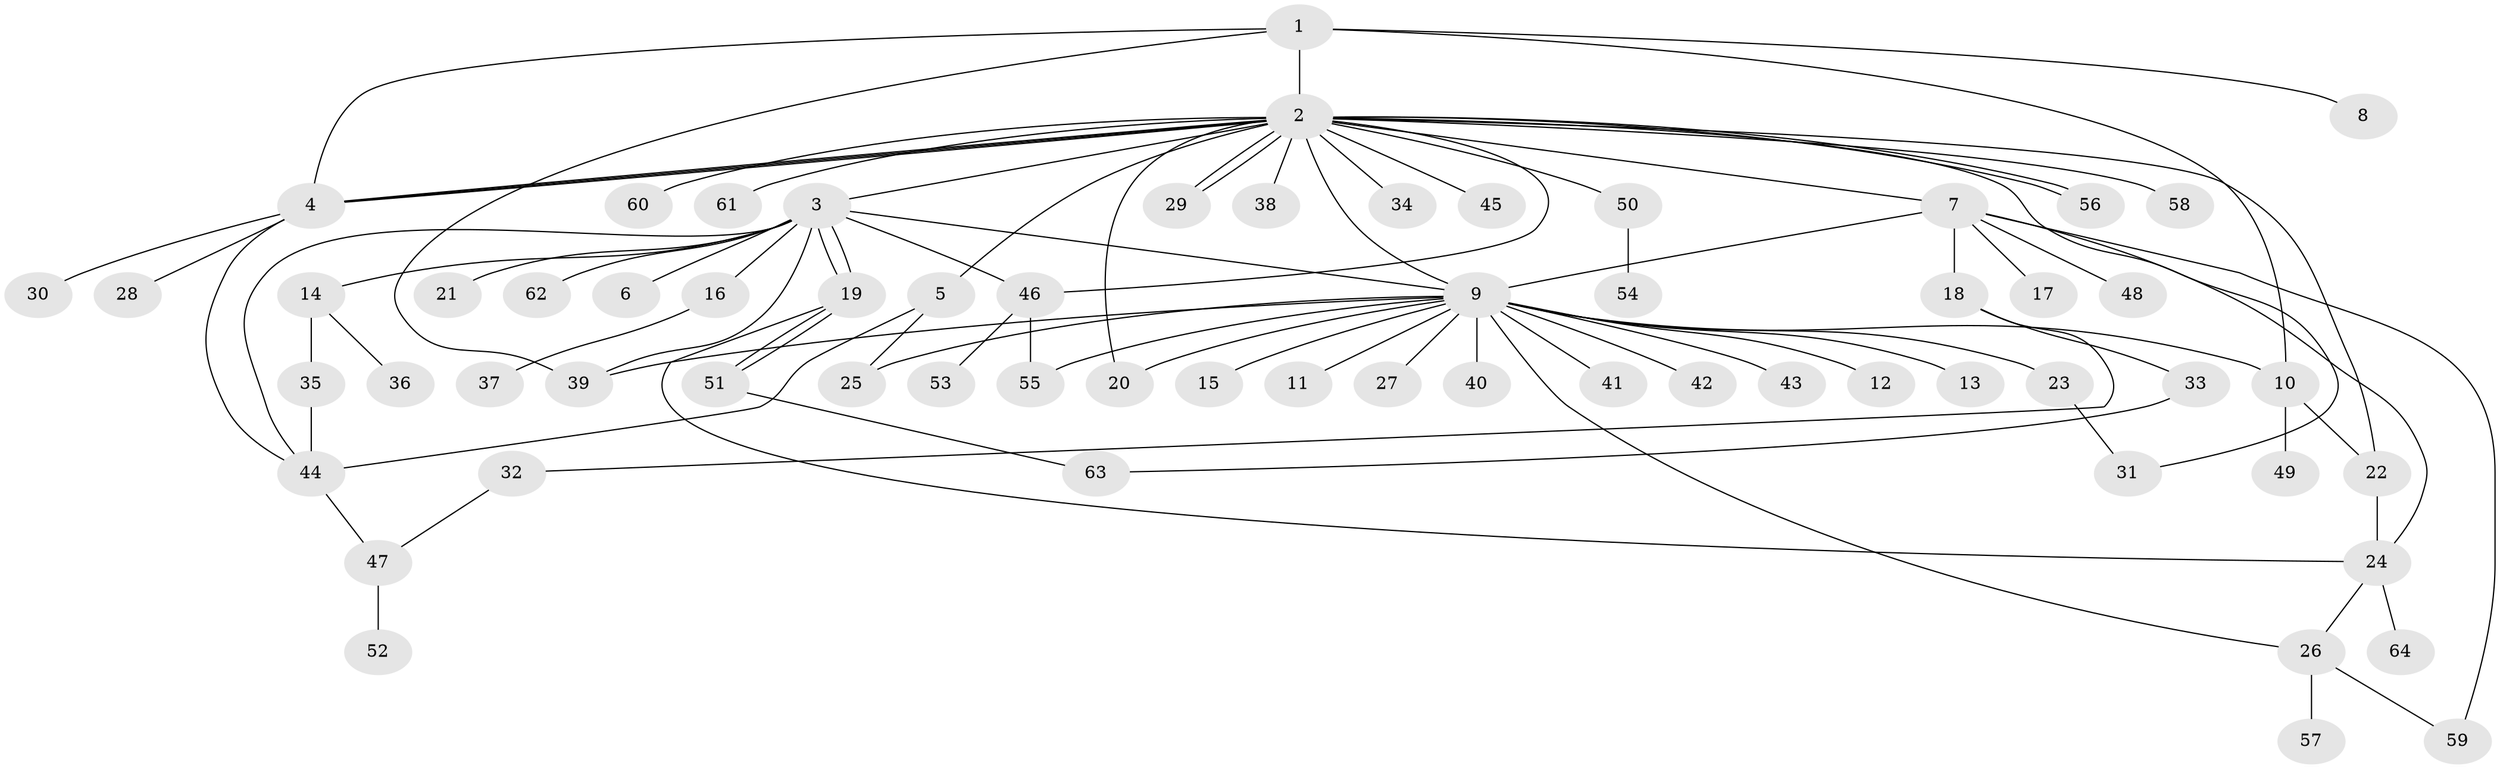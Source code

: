 // Generated by graph-tools (version 1.1) at 2025/14/03/09/25 04:14:33]
// undirected, 64 vertices, 90 edges
graph export_dot {
graph [start="1"]
  node [color=gray90,style=filled];
  1;
  2;
  3;
  4;
  5;
  6;
  7;
  8;
  9;
  10;
  11;
  12;
  13;
  14;
  15;
  16;
  17;
  18;
  19;
  20;
  21;
  22;
  23;
  24;
  25;
  26;
  27;
  28;
  29;
  30;
  31;
  32;
  33;
  34;
  35;
  36;
  37;
  38;
  39;
  40;
  41;
  42;
  43;
  44;
  45;
  46;
  47;
  48;
  49;
  50;
  51;
  52;
  53;
  54;
  55;
  56;
  57;
  58;
  59;
  60;
  61;
  62;
  63;
  64;
  1 -- 2;
  1 -- 4;
  1 -- 8;
  1 -- 10;
  1 -- 39;
  2 -- 3;
  2 -- 4;
  2 -- 4;
  2 -- 4;
  2 -- 5;
  2 -- 7;
  2 -- 9;
  2 -- 20;
  2 -- 22;
  2 -- 29;
  2 -- 29;
  2 -- 31;
  2 -- 34;
  2 -- 38;
  2 -- 45;
  2 -- 46;
  2 -- 50;
  2 -- 56;
  2 -- 56;
  2 -- 58;
  2 -- 60;
  2 -- 61;
  3 -- 6;
  3 -- 9;
  3 -- 14;
  3 -- 16;
  3 -- 19;
  3 -- 19;
  3 -- 21;
  3 -- 39;
  3 -- 44;
  3 -- 46;
  3 -- 62;
  4 -- 28;
  4 -- 30;
  4 -- 44;
  5 -- 25;
  5 -- 44;
  7 -- 9;
  7 -- 17;
  7 -- 18;
  7 -- 24;
  7 -- 48;
  7 -- 59;
  9 -- 10;
  9 -- 11;
  9 -- 12;
  9 -- 13;
  9 -- 15;
  9 -- 20;
  9 -- 23;
  9 -- 25;
  9 -- 26;
  9 -- 27;
  9 -- 39;
  9 -- 40;
  9 -- 41;
  9 -- 42;
  9 -- 43;
  9 -- 55;
  10 -- 22;
  10 -- 49;
  14 -- 35;
  14 -- 36;
  16 -- 37;
  18 -- 32;
  18 -- 33;
  19 -- 24;
  19 -- 51;
  19 -- 51;
  22 -- 24;
  23 -- 31;
  24 -- 26;
  24 -- 64;
  26 -- 57;
  26 -- 59;
  32 -- 47;
  33 -- 63;
  35 -- 44;
  44 -- 47;
  46 -- 53;
  46 -- 55;
  47 -- 52;
  50 -- 54;
  51 -- 63;
}
